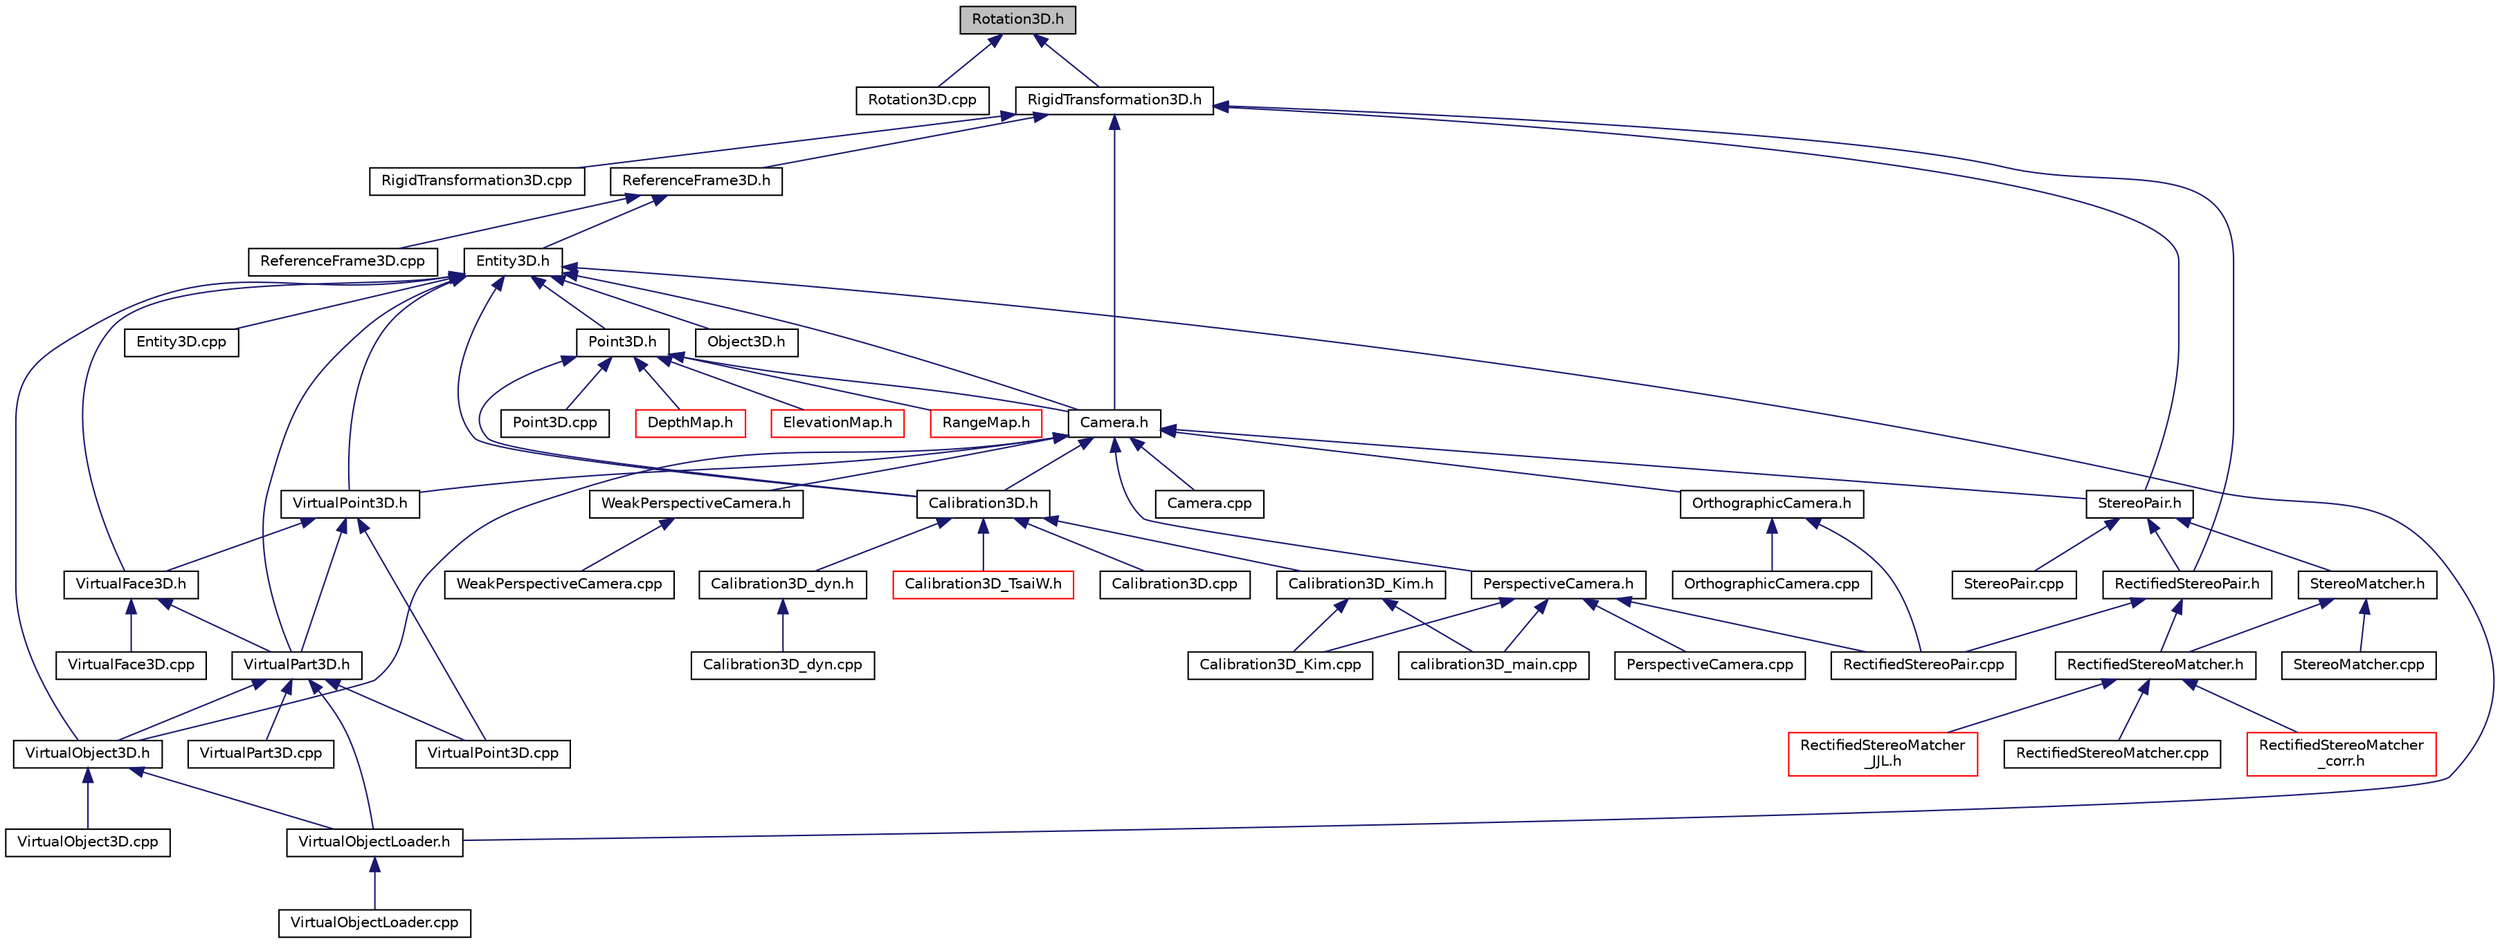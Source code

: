 digraph "Rotation3D.h"
{
  edge [fontname="Helvetica",fontsize="10",labelfontname="Helvetica",labelfontsize="10"];
  node [fontname="Helvetica",fontsize="10",shape=record];
  Node1 [label="Rotation3D.h",height=0.2,width=0.4,color="black", fillcolor="grey75", style="filled", fontcolor="black"];
  Node1 -> Node2 [dir="back",color="midnightblue",fontsize="10",style="solid",fontname="Helvetica"];
  Node2 [label="Rotation3D.cpp",height=0.2,width=0.4,color="black", fillcolor="white", style="filled",URL="$Rotation3D_8cpp.html"];
  Node1 -> Node3 [dir="back",color="midnightblue",fontsize="10",style="solid",fontname="Helvetica"];
  Node3 [label="RigidTransformation3D.h",height=0.2,width=0.4,color="black", fillcolor="white", style="filled",URL="$RigidTransformation3D_8h.html"];
  Node3 -> Node4 [dir="back",color="midnightblue",fontsize="10",style="solid",fontname="Helvetica"];
  Node4 [label="RigidTransformation3D.cpp",height=0.2,width=0.4,color="black", fillcolor="white", style="filled",URL="$RigidTransformation3D_8cpp.html"];
  Node3 -> Node5 [dir="back",color="midnightblue",fontsize="10",style="solid",fontname="Helvetica"];
  Node5 [label="ReferenceFrame3D.h",height=0.2,width=0.4,color="black", fillcolor="white", style="filled",URL="$ReferenceFrame3D_8h.html"];
  Node5 -> Node6 [dir="back",color="midnightblue",fontsize="10",style="solid",fontname="Helvetica"];
  Node6 [label="ReferenceFrame3D.cpp",height=0.2,width=0.4,color="black", fillcolor="white", style="filled",URL="$ReferenceFrame3D_8cpp.html"];
  Node5 -> Node7 [dir="back",color="midnightblue",fontsize="10",style="solid",fontname="Helvetica"];
  Node7 [label="Entity3D.h",height=0.2,width=0.4,color="black", fillcolor="white", style="filled",URL="$Entity3D_8h.html"];
  Node7 -> Node8 [dir="back",color="midnightblue",fontsize="10",style="solid",fontname="Helvetica"];
  Node8 [label="Entity3D.cpp",height=0.2,width=0.4,color="black", fillcolor="white", style="filled",URL="$Entity3D_8cpp.html"];
  Node7 -> Node9 [dir="back",color="midnightblue",fontsize="10",style="solid",fontname="Helvetica"];
  Node9 [label="Calibration3D.h",height=0.2,width=0.4,color="black", fillcolor="white", style="filled",URL="$Calibration3D_8h.html"];
  Node9 -> Node10 [dir="back",color="midnightblue",fontsize="10",style="solid",fontname="Helvetica"];
  Node10 [label="Calibration3D.cpp",height=0.2,width=0.4,color="black", fillcolor="white", style="filled",URL="$Calibration3D_8cpp.html"];
  Node9 -> Node11 [dir="back",color="midnightblue",fontsize="10",style="solid",fontname="Helvetica"];
  Node11 [label="Calibration3D_dyn.h",height=0.2,width=0.4,color="black", fillcolor="white", style="filled",URL="$Calibration3D__dyn_8h.html"];
  Node11 -> Node12 [dir="back",color="midnightblue",fontsize="10",style="solid",fontname="Helvetica"];
  Node12 [label="Calibration3D_dyn.cpp",height=0.2,width=0.4,color="black", fillcolor="white", style="filled",URL="$Calibration3D__dyn_8cpp.html"];
  Node9 -> Node13 [dir="back",color="midnightblue",fontsize="10",style="solid",fontname="Helvetica"];
  Node13 [label="Calibration3D_Kim.h",height=0.2,width=0.4,color="black", fillcolor="white", style="filled",URL="$Calibration3D__Kim_8h.html"];
  Node13 -> Node14 [dir="back",color="midnightblue",fontsize="10",style="solid",fontname="Helvetica"];
  Node14 [label="Calibration3D_Kim.cpp",height=0.2,width=0.4,color="black", fillcolor="white", style="filled",URL="$Calibration3D__Kim_8cpp.html"];
  Node13 -> Node15 [dir="back",color="midnightblue",fontsize="10",style="solid",fontname="Helvetica"];
  Node15 [label="calibration3D_main.cpp",height=0.2,width=0.4,color="black", fillcolor="white", style="filled",URL="$calibration3D__main_8cpp.html"];
  Node9 -> Node16 [dir="back",color="midnightblue",fontsize="10",style="solid",fontname="Helvetica"];
  Node16 [label="Calibration3D_TsaiW.h",height=0.2,width=0.4,color="red", fillcolor="white", style="filled",URL="$Calibration3D__TsaiW_8h.html"];
  Node7 -> Node17 [dir="back",color="midnightblue",fontsize="10",style="solid",fontname="Helvetica"];
  Node17 [label="Point3D.h",height=0.2,width=0.4,color="black", fillcolor="white", style="filled",URL="$Point3D_8h.html"];
  Node17 -> Node18 [dir="back",color="midnightblue",fontsize="10",style="solid",fontname="Helvetica"];
  Node18 [label="Point3D.cpp",height=0.2,width=0.4,color="black", fillcolor="white", style="filled",URL="$Point3D_8cpp.html"];
  Node17 -> Node9 [dir="back",color="midnightblue",fontsize="10",style="solid",fontname="Helvetica"];
  Node17 -> Node19 [dir="back",color="midnightblue",fontsize="10",style="solid",fontname="Helvetica"];
  Node19 [label="Camera.h",height=0.2,width=0.4,color="black", fillcolor="white", style="filled",URL="$Camera_8h.html"];
  Node19 -> Node20 [dir="back",color="midnightblue",fontsize="10",style="solid",fontname="Helvetica"];
  Node20 [label="Camera.cpp",height=0.2,width=0.4,color="black", fillcolor="white", style="filled",URL="$Camera_8cpp.html"];
  Node19 -> Node9 [dir="back",color="midnightblue",fontsize="10",style="solid",fontname="Helvetica"];
  Node19 -> Node21 [dir="back",color="midnightblue",fontsize="10",style="solid",fontname="Helvetica"];
  Node21 [label="OrthographicCamera.h",height=0.2,width=0.4,color="black", fillcolor="white", style="filled",URL="$OrthographicCamera_8h.html"];
  Node21 -> Node22 [dir="back",color="midnightblue",fontsize="10",style="solid",fontname="Helvetica"];
  Node22 [label="OrthographicCamera.cpp",height=0.2,width=0.4,color="black", fillcolor="white", style="filled",URL="$OrthographicCamera_8cpp.html"];
  Node21 -> Node23 [dir="back",color="midnightblue",fontsize="10",style="solid",fontname="Helvetica"];
  Node23 [label="RectifiedStereoPair.cpp",height=0.2,width=0.4,color="black", fillcolor="white", style="filled",URL="$RectifiedStereoPair_8cpp.html"];
  Node19 -> Node24 [dir="back",color="midnightblue",fontsize="10",style="solid",fontname="Helvetica"];
  Node24 [label="PerspectiveCamera.h",height=0.2,width=0.4,color="black", fillcolor="white", style="filled",URL="$PerspectiveCamera_8h.html"];
  Node24 -> Node14 [dir="back",color="midnightblue",fontsize="10",style="solid",fontname="Helvetica"];
  Node24 -> Node25 [dir="back",color="midnightblue",fontsize="10",style="solid",fontname="Helvetica"];
  Node25 [label="PerspectiveCamera.cpp",height=0.2,width=0.4,color="black", fillcolor="white", style="filled",URL="$PerspectiveCamera_8cpp.html"];
  Node24 -> Node23 [dir="back",color="midnightblue",fontsize="10",style="solid",fontname="Helvetica"];
  Node24 -> Node15 [dir="back",color="midnightblue",fontsize="10",style="solid",fontname="Helvetica"];
  Node19 -> Node26 [dir="back",color="midnightblue",fontsize="10",style="solid",fontname="Helvetica"];
  Node26 [label="StereoPair.h",height=0.2,width=0.4,color="black", fillcolor="white", style="filled",URL="$StereoPair_8h.html"];
  Node26 -> Node27 [dir="back",color="midnightblue",fontsize="10",style="solid",fontname="Helvetica"];
  Node27 [label="StereoPair.cpp",height=0.2,width=0.4,color="black", fillcolor="white", style="filled",URL="$StereoPair_8cpp.html"];
  Node26 -> Node28 [dir="back",color="midnightblue",fontsize="10",style="solid",fontname="Helvetica"];
  Node28 [label="StereoMatcher.h",height=0.2,width=0.4,color="black", fillcolor="white", style="filled",URL="$StereoMatcher_8h.html"];
  Node28 -> Node29 [dir="back",color="midnightblue",fontsize="10",style="solid",fontname="Helvetica"];
  Node29 [label="StereoMatcher.cpp",height=0.2,width=0.4,color="black", fillcolor="white", style="filled",URL="$StereoMatcher_8cpp.html"];
  Node28 -> Node30 [dir="back",color="midnightblue",fontsize="10",style="solid",fontname="Helvetica"];
  Node30 [label="RectifiedStereoMatcher.h",height=0.2,width=0.4,color="black", fillcolor="white", style="filled",URL="$RectifiedStereoMatcher_8h.html"];
  Node30 -> Node31 [dir="back",color="midnightblue",fontsize="10",style="solid",fontname="Helvetica"];
  Node31 [label="RectifiedStereoMatcher.cpp",height=0.2,width=0.4,color="black", fillcolor="white", style="filled",URL="$RectifiedStereoMatcher_8cpp.html"];
  Node30 -> Node32 [dir="back",color="midnightblue",fontsize="10",style="solid",fontname="Helvetica"];
  Node32 [label="RectifiedStereoMatcher\l_corr.h",height=0.2,width=0.4,color="red", fillcolor="white", style="filled",URL="$RectifiedStereoMatcher__corr_8h.html"];
  Node30 -> Node33 [dir="back",color="midnightblue",fontsize="10",style="solid",fontname="Helvetica"];
  Node33 [label="RectifiedStereoMatcher\l_JJL.h",height=0.2,width=0.4,color="red", fillcolor="white", style="filled",URL="$RectifiedStereoMatcher__JJL_8h.html"];
  Node26 -> Node34 [dir="back",color="midnightblue",fontsize="10",style="solid",fontname="Helvetica"];
  Node34 [label="RectifiedStereoPair.h",height=0.2,width=0.4,color="black", fillcolor="white", style="filled",URL="$RectifiedStereoPair_8h.html"];
  Node34 -> Node23 [dir="back",color="midnightblue",fontsize="10",style="solid",fontname="Helvetica"];
  Node34 -> Node30 [dir="back",color="midnightblue",fontsize="10",style="solid",fontname="Helvetica"];
  Node19 -> Node35 [dir="back",color="midnightblue",fontsize="10",style="solid",fontname="Helvetica"];
  Node35 [label="VirtualPoint3D.h",height=0.2,width=0.4,color="black", fillcolor="white", style="filled",URL="$VirtualPoint3D_8h.html"];
  Node35 -> Node36 [dir="back",color="midnightblue",fontsize="10",style="solid",fontname="Helvetica"];
  Node36 [label="VirtualPoint3D.cpp",height=0.2,width=0.4,color="black", fillcolor="white", style="filled",URL="$VirtualPoint3D_8cpp.html"];
  Node35 -> Node37 [dir="back",color="midnightblue",fontsize="10",style="solid",fontname="Helvetica"];
  Node37 [label="VirtualFace3D.h",height=0.2,width=0.4,color="black", fillcolor="white", style="filled",URL="$VirtualFace3D_8h.html"];
  Node37 -> Node38 [dir="back",color="midnightblue",fontsize="10",style="solid",fontname="Helvetica"];
  Node38 [label="VirtualFace3D.cpp",height=0.2,width=0.4,color="black", fillcolor="white", style="filled",URL="$VirtualFace3D_8cpp.html"];
  Node37 -> Node39 [dir="back",color="midnightblue",fontsize="10",style="solid",fontname="Helvetica"];
  Node39 [label="VirtualPart3D.h",height=0.2,width=0.4,color="black", fillcolor="white", style="filled",URL="$VirtualPart3D_8h.html"];
  Node39 -> Node40 [dir="back",color="midnightblue",fontsize="10",style="solid",fontname="Helvetica"];
  Node40 [label="VirtualPart3D.cpp",height=0.2,width=0.4,color="black", fillcolor="white", style="filled",URL="$VirtualPart3D_8cpp.html"];
  Node39 -> Node36 [dir="back",color="midnightblue",fontsize="10",style="solid",fontname="Helvetica"];
  Node39 -> Node41 [dir="back",color="midnightblue",fontsize="10",style="solid",fontname="Helvetica"];
  Node41 [label="VirtualObject3D.h",height=0.2,width=0.4,color="black", fillcolor="white", style="filled",URL="$VirtualObject3D_8h.html"];
  Node41 -> Node42 [dir="back",color="midnightblue",fontsize="10",style="solid",fontname="Helvetica"];
  Node42 [label="VirtualObject3D.cpp",height=0.2,width=0.4,color="black", fillcolor="white", style="filled",URL="$VirtualObject3D_8cpp.html"];
  Node41 -> Node43 [dir="back",color="midnightblue",fontsize="10",style="solid",fontname="Helvetica"];
  Node43 [label="VirtualObjectLoader.h",height=0.2,width=0.4,color="black", fillcolor="white", style="filled",URL="$VirtualObjectLoader_8h.html"];
  Node43 -> Node44 [dir="back",color="midnightblue",fontsize="10",style="solid",fontname="Helvetica"];
  Node44 [label="VirtualObjectLoader.cpp",height=0.2,width=0.4,color="black", fillcolor="white", style="filled",URL="$VirtualObjectLoader_8cpp.html"];
  Node39 -> Node43 [dir="back",color="midnightblue",fontsize="10",style="solid",fontname="Helvetica"];
  Node35 -> Node39 [dir="back",color="midnightblue",fontsize="10",style="solid",fontname="Helvetica"];
  Node19 -> Node41 [dir="back",color="midnightblue",fontsize="10",style="solid",fontname="Helvetica"];
  Node19 -> Node45 [dir="back",color="midnightblue",fontsize="10",style="solid",fontname="Helvetica"];
  Node45 [label="WeakPerspectiveCamera.h",height=0.2,width=0.4,color="black", fillcolor="white", style="filled",URL="$WeakPerspectiveCamera_8h.html"];
  Node45 -> Node46 [dir="back",color="midnightblue",fontsize="10",style="solid",fontname="Helvetica"];
  Node46 [label="WeakPerspectiveCamera.cpp",height=0.2,width=0.4,color="black", fillcolor="white", style="filled",URL="$WeakPerspectiveCamera_8cpp.html"];
  Node17 -> Node47 [dir="back",color="midnightblue",fontsize="10",style="solid",fontname="Helvetica"];
  Node47 [label="DepthMap.h",height=0.2,width=0.4,color="red", fillcolor="white", style="filled",URL="$DepthMap_8h.html"];
  Node17 -> Node48 [dir="back",color="midnightblue",fontsize="10",style="solid",fontname="Helvetica"];
  Node48 [label="ElevationMap.h",height=0.2,width=0.4,color="red", fillcolor="white", style="filled",URL="$ElevationMap_8h.html"];
  Node17 -> Node49 [dir="back",color="midnightblue",fontsize="10",style="solid",fontname="Helvetica"];
  Node49 [label="RangeMap.h",height=0.2,width=0.4,color="red", fillcolor="white", style="filled",URL="$RangeMap_8h.html"];
  Node7 -> Node19 [dir="back",color="midnightblue",fontsize="10",style="solid",fontname="Helvetica"];
  Node7 -> Node50 [dir="back",color="midnightblue",fontsize="10",style="solid",fontname="Helvetica"];
  Node50 [label="Object3D.h",height=0.2,width=0.4,color="black", fillcolor="white", style="filled",URL="$Object3D_8h.html"];
  Node7 -> Node37 [dir="back",color="midnightblue",fontsize="10",style="solid",fontname="Helvetica"];
  Node7 -> Node35 [dir="back",color="midnightblue",fontsize="10",style="solid",fontname="Helvetica"];
  Node7 -> Node41 [dir="back",color="midnightblue",fontsize="10",style="solid",fontname="Helvetica"];
  Node7 -> Node39 [dir="back",color="midnightblue",fontsize="10",style="solid",fontname="Helvetica"];
  Node7 -> Node43 [dir="back",color="midnightblue",fontsize="10",style="solid",fontname="Helvetica"];
  Node3 -> Node19 [dir="back",color="midnightblue",fontsize="10",style="solid",fontname="Helvetica"];
  Node3 -> Node26 [dir="back",color="midnightblue",fontsize="10",style="solid",fontname="Helvetica"];
  Node3 -> Node34 [dir="back",color="midnightblue",fontsize="10",style="solid",fontname="Helvetica"];
}
